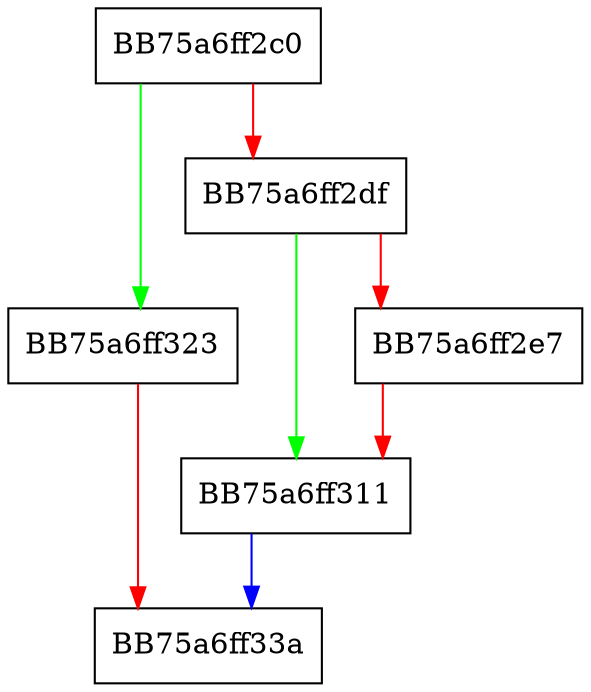 digraph eval {
  node [shape="box"];
  graph [splines=ortho];
  BB75a6ff2c0 -> BB75a6ff323 [color="green"];
  BB75a6ff2c0 -> BB75a6ff2df [color="red"];
  BB75a6ff2df -> BB75a6ff311 [color="green"];
  BB75a6ff2df -> BB75a6ff2e7 [color="red"];
  BB75a6ff2e7 -> BB75a6ff311 [color="red"];
  BB75a6ff311 -> BB75a6ff33a [color="blue"];
  BB75a6ff323 -> BB75a6ff33a [color="red"];
}